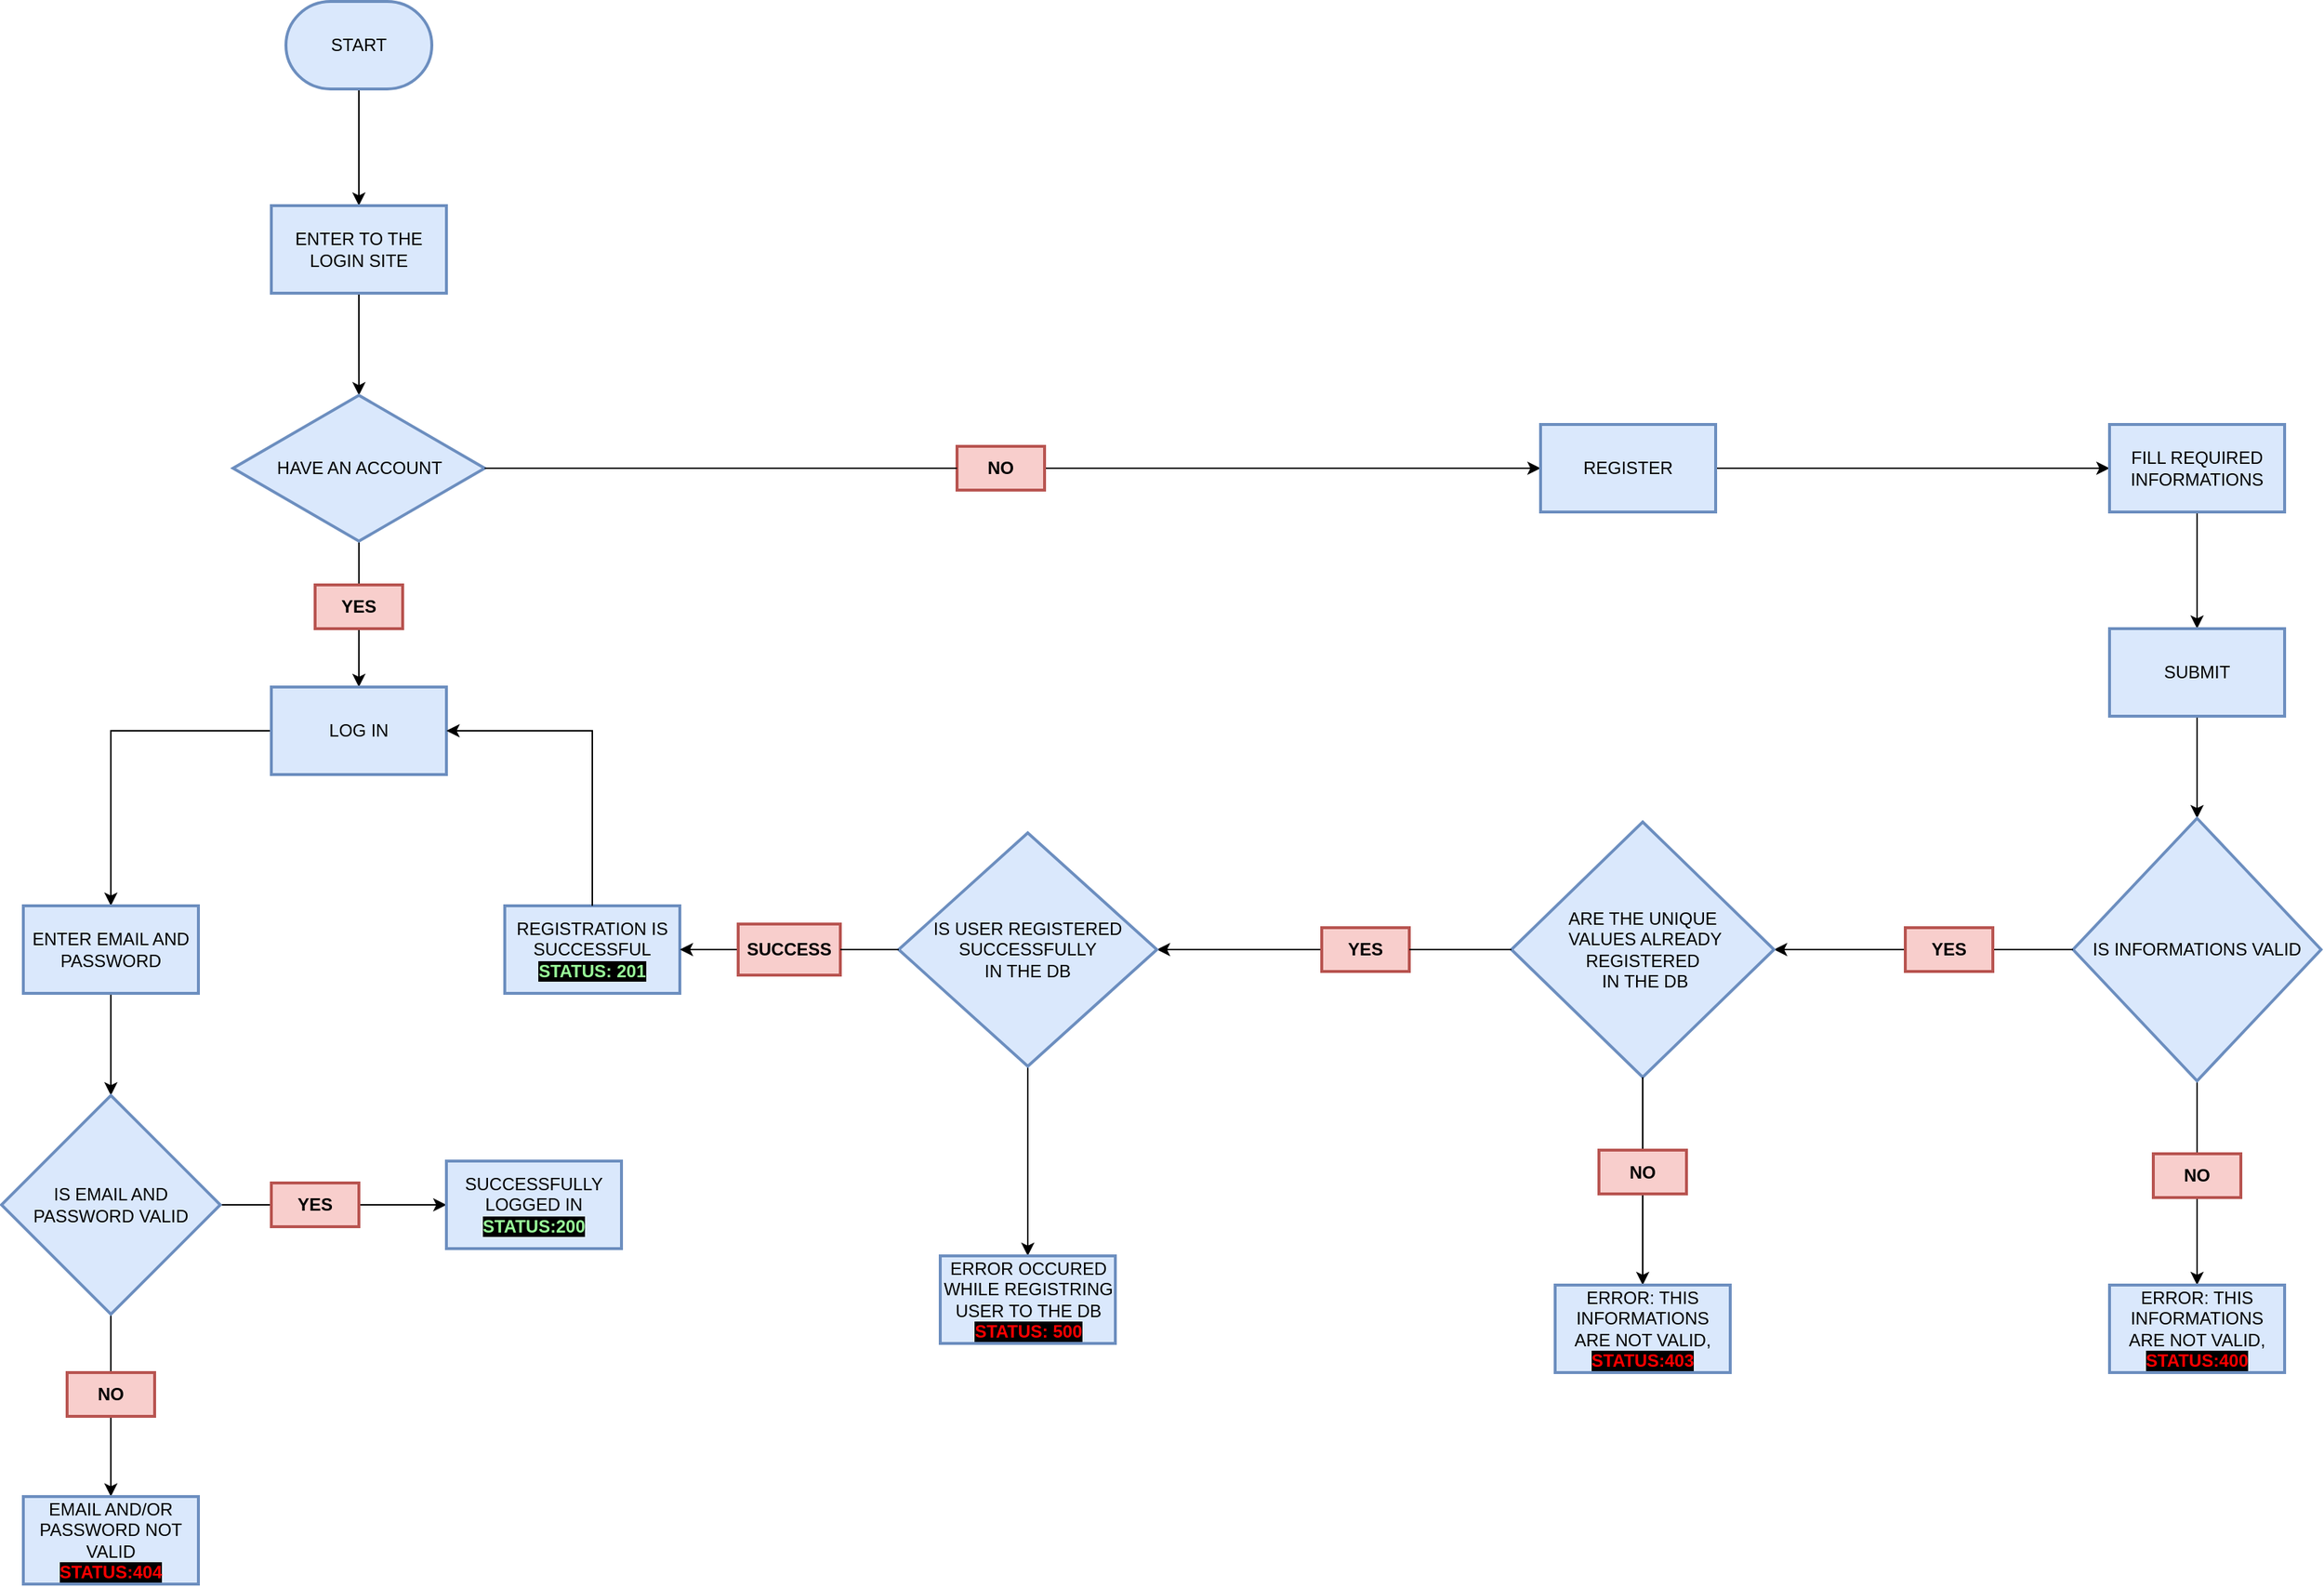 <mxfile version="15.8.7" type="device" pages="2"><diagram id="r6IxpJgSY8X3B8N79BAP" name="Sayfa -1"><mxGraphModel dx="1038" dy="649" grid="1" gridSize="10" guides="1" tooltips="1" connect="1" arrows="1" fold="1" page="1" pageScale="1" pageWidth="827" pageHeight="1169" math="0" shadow="0"><root><mxCell id="0"/><mxCell id="1" parent="0"/><mxCell id="Z4605HmaKDiz_2Y7IoTv-3" value="" style="edgeStyle=orthogonalEdgeStyle;rounded=0;orthogonalLoop=1;jettySize=auto;html=1;" parent="1" source="Z4605HmaKDiz_2Y7IoTv-1" target="Z4605HmaKDiz_2Y7IoTv-2" edge="1"><mxGeometry relative="1" as="geometry"/></mxCell><mxCell id="Z4605HmaKDiz_2Y7IoTv-1" value="START" style="strokeWidth=2;html=1;shape=mxgraph.flowchart.terminator;whiteSpace=wrap;fillColor=#dae8fc;strokeColor=#6c8ebf;" parent="1" vertex="1"><mxGeometry x="250" y="40" width="100" height="60" as="geometry"/></mxCell><mxCell id="Z4605HmaKDiz_2Y7IoTv-5" value="" style="edgeStyle=orthogonalEdgeStyle;rounded=0;orthogonalLoop=1;jettySize=auto;html=1;" parent="1" source="Z4605HmaKDiz_2Y7IoTv-2" target="Z4605HmaKDiz_2Y7IoTv-4" edge="1"><mxGeometry relative="1" as="geometry"/></mxCell><mxCell id="Z4605HmaKDiz_2Y7IoTv-2" value="ENTER TO THE LOGIN SITE" style="whiteSpace=wrap;html=1;strokeColor=#6c8ebf;strokeWidth=2;fillColor=#dae8fc;" parent="1" vertex="1"><mxGeometry x="240" y="180" width="120" height="60" as="geometry"/></mxCell><mxCell id="Z4605HmaKDiz_2Y7IoTv-7" value="" style="edgeStyle=orthogonalEdgeStyle;rounded=0;orthogonalLoop=1;jettySize=auto;html=1;" parent="1" source="Z4605HmaKDiz_2Y7IoTv-4" target="Z4605HmaKDiz_2Y7IoTv-6" edge="1"><mxGeometry relative="1" as="geometry"/></mxCell><mxCell id="Z4605HmaKDiz_2Y7IoTv-13" value="" style="edgeStyle=orthogonalEdgeStyle;rounded=0;orthogonalLoop=1;jettySize=auto;html=1;startArrow=none;" parent="1" source="Z4605HmaKDiz_2Y7IoTv-14" target="Z4605HmaKDiz_2Y7IoTv-12" edge="1"><mxGeometry relative="1" as="geometry"/></mxCell><mxCell id="Z4605HmaKDiz_2Y7IoTv-4" value="HAVE AN ACCOUNT" style="rhombus;whiteSpace=wrap;html=1;strokeColor=#6c8ebf;strokeWidth=2;fillColor=#dae8fc;" parent="1" vertex="1"><mxGeometry x="213.75" y="310" width="172.5" height="100" as="geometry"/></mxCell><mxCell id="Z4605HmaKDiz_2Y7IoTv-36" value="" style="edgeStyle=orthogonalEdgeStyle;rounded=0;orthogonalLoop=1;jettySize=auto;html=1;" parent="1" source="Z4605HmaKDiz_2Y7IoTv-6" target="Z4605HmaKDiz_2Y7IoTv-35" edge="1"><mxGeometry relative="1" as="geometry"/></mxCell><mxCell id="Z4605HmaKDiz_2Y7IoTv-6" value="LOG IN" style="whiteSpace=wrap;html=1;strokeColor=#6c8ebf;strokeWidth=2;fillColor=#dae8fc;" parent="1" vertex="1"><mxGeometry x="240" y="510" width="120" height="60" as="geometry"/></mxCell><mxCell id="Z4605HmaKDiz_2Y7IoTv-11" value="&lt;b&gt;YES&lt;/b&gt;" style="text;html=1;strokeColor=#b85450;fillColor=#f8cecc;align=center;verticalAlign=middle;whiteSpace=wrap;rounded=0;strokeWidth=2;" parent="1" vertex="1"><mxGeometry x="270" y="440" width="60" height="30" as="geometry"/></mxCell><mxCell id="Z4605HmaKDiz_2Y7IoTv-17" value="" style="edgeStyle=orthogonalEdgeStyle;rounded=0;orthogonalLoop=1;jettySize=auto;html=1;exitX=1;exitY=0.5;exitDx=0;exitDy=0;" parent="1" source="Z4605HmaKDiz_2Y7IoTv-12" target="Z4605HmaKDiz_2Y7IoTv-16" edge="1"><mxGeometry relative="1" as="geometry"><mxPoint x="1250" y="360" as="sourcePoint"/></mxGeometry></mxCell><mxCell id="Z4605HmaKDiz_2Y7IoTv-12" value="REGISTER" style="whiteSpace=wrap;html=1;strokeColor=#6c8ebf;strokeWidth=2;fillColor=#dae8fc;" parent="1" vertex="1"><mxGeometry x="1110" y="330" width="120" height="60" as="geometry"/></mxCell><mxCell id="Z4605HmaKDiz_2Y7IoTv-14" value="&lt;b&gt;NO&lt;/b&gt;" style="text;html=1;strokeColor=#b85450;fillColor=#f8cecc;align=center;verticalAlign=middle;whiteSpace=wrap;rounded=0;strokeWidth=2;" parent="1" vertex="1"><mxGeometry x="710" y="345" width="60" height="30" as="geometry"/></mxCell><mxCell id="Z4605HmaKDiz_2Y7IoTv-15" value="" style="edgeStyle=orthogonalEdgeStyle;rounded=0;orthogonalLoop=1;jettySize=auto;html=1;endArrow=none;" parent="1" source="Z4605HmaKDiz_2Y7IoTv-4" target="Z4605HmaKDiz_2Y7IoTv-14" edge="1"><mxGeometry relative="1" as="geometry"><mxPoint x="386.25" y="360" as="sourcePoint"/><mxPoint x="492.5" y="360" as="targetPoint"/></mxGeometry></mxCell><mxCell id="Z4605HmaKDiz_2Y7IoTv-19" value="" style="edgeStyle=orthogonalEdgeStyle;rounded=0;orthogonalLoop=1;jettySize=auto;html=1;" parent="1" source="Z4605HmaKDiz_2Y7IoTv-16" target="Z4605HmaKDiz_2Y7IoTv-18" edge="1"><mxGeometry relative="1" as="geometry"/></mxCell><mxCell id="Z4605HmaKDiz_2Y7IoTv-16" value="FILL REQUIRED INFORMATIONS" style="whiteSpace=wrap;html=1;strokeColor=#6c8ebf;strokeWidth=2;fillColor=#dae8fc;" parent="1" vertex="1"><mxGeometry x="1500" y="330" width="120" height="60" as="geometry"/></mxCell><mxCell id="Z4605HmaKDiz_2Y7IoTv-21" value="" style="edgeStyle=orthogonalEdgeStyle;rounded=0;orthogonalLoop=1;jettySize=auto;html=1;" parent="1" source="Z4605HmaKDiz_2Y7IoTv-18" target="Z4605HmaKDiz_2Y7IoTv-20" edge="1"><mxGeometry relative="1" as="geometry"/></mxCell><mxCell id="Z4605HmaKDiz_2Y7IoTv-18" value="SUBMIT" style="whiteSpace=wrap;html=1;strokeColor=#6c8ebf;strokeWidth=2;fillColor=#dae8fc;" parent="1" vertex="1"><mxGeometry x="1500" y="470" width="120" height="60" as="geometry"/></mxCell><mxCell id="Z4605HmaKDiz_2Y7IoTv-25" value="" style="edgeStyle=orthogonalEdgeStyle;rounded=0;orthogonalLoop=1;jettySize=auto;html=1;" parent="1" source="Z4605HmaKDiz_2Y7IoTv-20" target="Z4605HmaKDiz_2Y7IoTv-24" edge="1"><mxGeometry relative="1" as="geometry"/></mxCell><mxCell id="Z4605HmaKDiz_2Y7IoTv-20" value="IS INFORMATIONS VALID" style="rhombus;whiteSpace=wrap;html=1;strokeColor=#6c8ebf;strokeWidth=2;fillColor=#dae8fc;" parent="1" vertex="1"><mxGeometry x="1475" y="600" width="170" height="180" as="geometry"/></mxCell><mxCell id="Z4605HmaKDiz_2Y7IoTv-22" value="REGISTRATION IS SUCCESSFUL&lt;br&gt;&lt;b style=&quot;background-color: rgb(0 , 0 , 0)&quot;&gt;&lt;font color=&quot;#99ff99&quot;&gt;STATUS: 201&lt;/font&gt;&lt;/b&gt;" style="whiteSpace=wrap;html=1;strokeColor=#6c8ebf;strokeWidth=2;fillColor=#dae8fc;" parent="1" vertex="1"><mxGeometry x="400" y="660" width="120" height="60" as="geometry"/></mxCell><mxCell id="Z4605HmaKDiz_2Y7IoTv-24" value="ERROR: THIS INFORMATIONS ARE NOT VALID, &lt;span style=&quot;background-color: rgb(0 , 0 , 0)&quot;&gt;&lt;font color=&quot;#ff0000&quot;&gt;&lt;b&gt;STATUS:400&lt;/b&gt;&lt;/font&gt;&lt;/span&gt;" style="whiteSpace=wrap;html=1;strokeColor=#6c8ebf;strokeWidth=2;fillColor=#dae8fc;" parent="1" vertex="1"><mxGeometry x="1500" y="920" width="120" height="60" as="geometry"/></mxCell><mxCell id="Z4605HmaKDiz_2Y7IoTv-26" value="&lt;b&gt;NO&lt;/b&gt;" style="text;html=1;strokeColor=#b85450;fillColor=#f8cecc;align=center;verticalAlign=middle;whiteSpace=wrap;rounded=0;strokeWidth=2;" parent="1" vertex="1"><mxGeometry x="1530" y="830" width="60" height="30" as="geometry"/></mxCell><mxCell id="uE6KuYB9tr1lVadoWnvv-2" value="" style="edgeStyle=orthogonalEdgeStyle;rounded=0;orthogonalLoop=1;jettySize=auto;html=1;fontColor=#99FF99;entryX=1;entryY=0.5;entryDx=0;entryDy=0;" edge="1" parent="1" source="Z4605HmaKDiz_2Y7IoTv-28" target="uE6KuYB9tr1lVadoWnvv-1"><mxGeometry relative="1" as="geometry"><mxPoint x="1280.0" y="690.0" as="targetPoint"/><Array as="points"><mxPoint x="1280" y="690"/></Array></mxGeometry></mxCell><mxCell id="Z4605HmaKDiz_2Y7IoTv-28" value="&lt;b&gt;YES&lt;/b&gt;" style="text;html=1;strokeColor=#b85450;fillColor=#f8cecc;align=center;verticalAlign=middle;whiteSpace=wrap;rounded=0;strokeWidth=2;" parent="1" vertex="1"><mxGeometry x="1360" y="675" width="60" height="30" as="geometry"/></mxCell><mxCell id="Z4605HmaKDiz_2Y7IoTv-29" value="" style="edgeStyle=orthogonalEdgeStyle;rounded=0;orthogonalLoop=1;jettySize=auto;html=1;endArrow=none;" parent="1" source="Z4605HmaKDiz_2Y7IoTv-20" target="Z4605HmaKDiz_2Y7IoTv-28" edge="1"><mxGeometry relative="1" as="geometry"><mxPoint x="1475" y="690" as="sourcePoint"/><mxPoint x="1370" y="690" as="targetPoint"/></mxGeometry></mxCell><mxCell id="Z4605HmaKDiz_2Y7IoTv-30" value="" style="endArrow=classic;html=1;rounded=0;exitX=0.5;exitY=0;exitDx=0;exitDy=0;entryX=1;entryY=0.5;entryDx=0;entryDy=0;edgeStyle=orthogonalEdgeStyle;" parent="1" source="Z4605HmaKDiz_2Y7IoTv-22" target="Z4605HmaKDiz_2Y7IoTv-6" edge="1"><mxGeometry width="50" height="50" relative="1" as="geometry"><mxPoint x="290" y="590" as="sourcePoint"/><mxPoint x="340" y="540" as="targetPoint"/></mxGeometry></mxCell><mxCell id="Z4605HmaKDiz_2Y7IoTv-38" value="" style="edgeStyle=orthogonalEdgeStyle;rounded=0;orthogonalLoop=1;jettySize=auto;html=1;" parent="1" source="Z4605HmaKDiz_2Y7IoTv-35" target="Z4605HmaKDiz_2Y7IoTv-37" edge="1"><mxGeometry relative="1" as="geometry"/></mxCell><mxCell id="Z4605HmaKDiz_2Y7IoTv-35" value="ENTER EMAIL AND PASSWORD" style="whiteSpace=wrap;html=1;strokeColor=#6c8ebf;strokeWidth=2;fillColor=#dae8fc;" parent="1" vertex="1"><mxGeometry x="70" y="660" width="120" height="60" as="geometry"/></mxCell><mxCell id="Z4605HmaKDiz_2Y7IoTv-40" value="" style="edgeStyle=orthogonalEdgeStyle;rounded=0;orthogonalLoop=1;jettySize=auto;html=1;" parent="1" source="Z4605HmaKDiz_2Y7IoTv-37" target="Z4605HmaKDiz_2Y7IoTv-39" edge="1"><mxGeometry relative="1" as="geometry"/></mxCell><mxCell id="Z4605HmaKDiz_2Y7IoTv-44" value="" style="edgeStyle=orthogonalEdgeStyle;rounded=0;orthogonalLoop=1;jettySize=auto;html=1;" parent="1" source="Z4605HmaKDiz_2Y7IoTv-37" target="Z4605HmaKDiz_2Y7IoTv-43" edge="1"><mxGeometry relative="1" as="geometry"/></mxCell><mxCell id="Z4605HmaKDiz_2Y7IoTv-37" value="IS EMAIL AND PASSWORD VALID" style="rhombus;whiteSpace=wrap;html=1;strokeColor=#6c8ebf;strokeWidth=2;fillColor=#dae8fc;" parent="1" vertex="1"><mxGeometry x="55" y="790" width="150" height="150" as="geometry"/></mxCell><mxCell id="Z4605HmaKDiz_2Y7IoTv-39" value="SUCCESSFULLY LOGGED IN&lt;br&gt;&lt;span style=&quot;background-color: rgb(0 , 0 , 0)&quot;&gt;&lt;font color=&quot;#99ff99&quot;&gt;&lt;b&gt;STATUS:200&lt;/b&gt;&lt;/font&gt;&lt;/span&gt;" style="whiteSpace=wrap;html=1;strokeColor=#6c8ebf;strokeWidth=2;fillColor=#dae8fc;" parent="1" vertex="1"><mxGeometry x="360" y="835" width="120" height="60" as="geometry"/></mxCell><mxCell id="Z4605HmaKDiz_2Y7IoTv-41" value="&lt;b&gt;NO&lt;/b&gt;" style="text;html=1;strokeColor=#b85450;fillColor=#f8cecc;align=center;verticalAlign=middle;whiteSpace=wrap;rounded=0;strokeWidth=2;" parent="1" vertex="1"><mxGeometry x="100" y="980" width="60" height="30" as="geometry"/></mxCell><mxCell id="Z4605HmaKDiz_2Y7IoTv-42" value="&lt;b&gt;YES&lt;/b&gt;" style="text;html=1;strokeColor=#b85450;fillColor=#f8cecc;align=center;verticalAlign=middle;whiteSpace=wrap;rounded=0;strokeWidth=2;" parent="1" vertex="1"><mxGeometry x="240" y="850" width="60" height="30" as="geometry"/></mxCell><mxCell id="Z4605HmaKDiz_2Y7IoTv-43" value="EMAIL AND/OR PASSWORD NOT VALID&lt;br&gt;&lt;font color=&quot;#ff0000&quot; style=&quot;background-color: rgb(0 , 0 , 0)&quot;&gt;&lt;b&gt;STATUS:404&lt;/b&gt;&lt;/font&gt;" style="whiteSpace=wrap;html=1;strokeColor=#6c8ebf;strokeWidth=2;fillColor=#dae8fc;" parent="1" vertex="1"><mxGeometry x="70" y="1065" width="120" height="60" as="geometry"/></mxCell><mxCell id="uE6KuYB9tr1lVadoWnvv-1" value="ARE THE UNIQUE&lt;br&gt;&amp;nbsp;VALUES ALREADY REGISTERED&lt;br&gt;&amp;nbsp;IN THE DB" style="rhombus;whiteSpace=wrap;html=1;rounded=0;strokeColor=#6c8ebf;strokeWidth=2;fillColor=#dae8fc;" vertex="1" parent="1"><mxGeometry x="1090" y="602.5" width="180" height="175" as="geometry"/></mxCell><mxCell id="uE6KuYB9tr1lVadoWnvv-4" value="&lt;b&gt;YES&lt;/b&gt;" style="text;html=1;strokeColor=#b85450;fillColor=#f8cecc;align=center;verticalAlign=middle;whiteSpace=wrap;rounded=0;strokeWidth=2;" vertex="1" parent="1"><mxGeometry x="1360" y="675" width="60" height="30" as="geometry"/></mxCell><mxCell id="uE6KuYB9tr1lVadoWnvv-11" value="" style="edgeStyle=orthogonalEdgeStyle;rounded=0;orthogonalLoop=1;jettySize=auto;html=1;fontColor=#FF0000;" edge="1" parent="1" source="uE6KuYB9tr1lVadoWnvv-5" target="uE6KuYB9tr1lVadoWnvv-10"><mxGeometry relative="1" as="geometry"/></mxCell><mxCell id="uE6KuYB9tr1lVadoWnvv-5" value="&lt;b&gt;YES&lt;/b&gt;" style="text;html=1;strokeColor=#b85450;fillColor=#f8cecc;align=center;verticalAlign=middle;whiteSpace=wrap;rounded=0;strokeWidth=2;" vertex="1" parent="1"><mxGeometry x="960" y="675" width="60" height="30" as="geometry"/></mxCell><mxCell id="uE6KuYB9tr1lVadoWnvv-6" value="" style="edgeStyle=orthogonalEdgeStyle;rounded=0;orthogonalLoop=1;jettySize=auto;html=1;entryX=1;entryY=0.5;entryDx=0;entryDy=0;fontColor=#99FF99;endArrow=none;" edge="1" parent="1" source="uE6KuYB9tr1lVadoWnvv-1" target="uE6KuYB9tr1lVadoWnvv-5"><mxGeometry relative="1" as="geometry"><mxPoint x="1090" y="690.0" as="sourcePoint"/><mxPoint x="870" y="690.0" as="targetPoint"/></mxGeometry></mxCell><mxCell id="uE6KuYB9tr1lVadoWnvv-7" value="" style="edgeStyle=orthogonalEdgeStyle;rounded=0;orthogonalLoop=1;jettySize=auto;html=1;" edge="1" parent="1" target="uE6KuYB9tr1lVadoWnvv-8"><mxGeometry relative="1" as="geometry"><mxPoint x="1180" y="777.5" as="sourcePoint"/><Array as="points"><mxPoint x="1180" y="847.5"/><mxPoint x="1180" y="847.5"/></Array></mxGeometry></mxCell><mxCell id="uE6KuYB9tr1lVadoWnvv-8" value="ERROR: THIS INFORMATIONS ARE NOT VALID,&lt;br&gt;&lt;font color=&quot;#ff0000&quot; style=&quot;background-color: rgb(0 , 0 , 0)&quot;&gt;&lt;b&gt;STATUS:403&lt;/b&gt;&lt;/font&gt;" style="whiteSpace=wrap;html=1;strokeColor=#6c8ebf;strokeWidth=2;fillColor=#dae8fc;" vertex="1" parent="1"><mxGeometry x="1120" y="920" width="120" height="60" as="geometry"/></mxCell><mxCell id="uE6KuYB9tr1lVadoWnvv-9" value="&lt;b&gt;NO&lt;/b&gt;" style="text;html=1;strokeColor=#b85450;fillColor=#f8cecc;align=center;verticalAlign=middle;whiteSpace=wrap;rounded=0;strokeWidth=2;" vertex="1" parent="1"><mxGeometry x="1150" y="827.5" width="60" height="30" as="geometry"/></mxCell><mxCell id="uE6KuYB9tr1lVadoWnvv-12" style="edgeStyle=orthogonalEdgeStyle;rounded=0;orthogonalLoop=1;jettySize=auto;html=1;entryX=1;entryY=0.5;entryDx=0;entryDy=0;fontColor=#FF0000;startArrow=none;" edge="1" parent="1" source="uE6KuYB9tr1lVadoWnvv-13" target="Z4605HmaKDiz_2Y7IoTv-22"><mxGeometry relative="1" as="geometry"/></mxCell><mxCell id="uE6KuYB9tr1lVadoWnvv-16" value="" style="edgeStyle=orthogonalEdgeStyle;rounded=0;orthogonalLoop=1;jettySize=auto;html=1;fontColor=#FF0000;" edge="1" parent="1" source="uE6KuYB9tr1lVadoWnvv-10" target="uE6KuYB9tr1lVadoWnvv-15"><mxGeometry relative="1" as="geometry"/></mxCell><mxCell id="uE6KuYB9tr1lVadoWnvv-10" value="IS USER REGISTERED&lt;br&gt;SUCCESSFULLY &lt;br&gt;IN THE DB" style="rhombus;whiteSpace=wrap;html=1;rounded=0;strokeColor=#6c8ebf;strokeWidth=2;fillColor=#dae8fc;" vertex="1" parent="1"><mxGeometry x="670" y="610" width="177" height="160" as="geometry"/></mxCell><mxCell id="uE6KuYB9tr1lVadoWnvv-13" value="&lt;b&gt;SUCCESS&lt;/b&gt;" style="text;html=1;strokeColor=#b85450;fillColor=#f8cecc;align=center;verticalAlign=middle;whiteSpace=wrap;rounded=0;strokeWidth=2;" vertex="1" parent="1"><mxGeometry x="560" y="672.5" width="70" height="35" as="geometry"/></mxCell><mxCell id="uE6KuYB9tr1lVadoWnvv-14" value="" style="edgeStyle=orthogonalEdgeStyle;rounded=0;orthogonalLoop=1;jettySize=auto;html=1;entryX=1;entryY=0.5;entryDx=0;entryDy=0;fontColor=#FF0000;endArrow=none;" edge="1" parent="1" source="uE6KuYB9tr1lVadoWnvv-10" target="uE6KuYB9tr1lVadoWnvv-13"><mxGeometry relative="1" as="geometry"><mxPoint x="670" y="690" as="sourcePoint"/><mxPoint x="520" y="690" as="targetPoint"/></mxGeometry></mxCell><mxCell id="uE6KuYB9tr1lVadoWnvv-15" value="ERROR OCCURED WHILE REGISTRING USER TO THE DB&lt;br&gt;&lt;span style=&quot;background-color: rgb(0 , 0 , 0)&quot;&gt;&lt;font color=&quot;#ff0000&quot;&gt;&lt;b&gt;STATUS: 500&lt;/b&gt;&lt;/font&gt;&lt;/span&gt;" style="whiteSpace=wrap;html=1;rounded=0;strokeColor=#6c8ebf;strokeWidth=2;fillColor=#dae8fc;" vertex="1" parent="1"><mxGeometry x="698.5" y="900" width="120" height="60" as="geometry"/></mxCell></root></mxGraphModel></diagram><diagram id="5KZ9TsOPTUrnAPNu1Vu7" name="Sayfa -2"><mxGraphModel dx="1865" dy="649" grid="1" gridSize="10" guides="1" tooltips="1" connect="1" arrows="1" fold="1" page="1" pageScale="1" pageWidth="827" pageHeight="1169" math="0" shadow="0"><root><mxCell id="dZyxLEY_WujZG3uylocn-0"/><mxCell id="dZyxLEY_WujZG3uylocn-1" parent="dZyxLEY_WujZG3uylocn-0"/><mxCell id="6PTRr7A_rjENvcmDtK3l-8" value="" style="edgeStyle=orthogonalEdgeStyle;rounded=0;orthogonalLoop=1;jettySize=auto;html=1;fontColor=#FF0000;" edge="1" parent="dZyxLEY_WujZG3uylocn-1" source="6PTRr7A_rjENvcmDtK3l-0" target="6PTRr7A_rjENvcmDtK3l-7"><mxGeometry relative="1" as="geometry"/></mxCell><mxCell id="6PTRr7A_rjENvcmDtK3l-0" value="START" style="strokeWidth=2;html=1;shape=mxgraph.flowchart.terminator;whiteSpace=wrap;fillColor=#dae8fc;strokeColor=#6c8ebf;" vertex="1" parent="dZyxLEY_WujZG3uylocn-1"><mxGeometry x="330" y="50" width="100" height="60" as="geometry"/></mxCell><mxCell id="6PTRr7A_rjENvcmDtK3l-12" value="" style="edgeStyle=orthogonalEdgeStyle;rounded=0;orthogonalLoop=1;jettySize=auto;html=1;fontColor=#FF0000;" edge="1" parent="dZyxLEY_WujZG3uylocn-1" source="6PTRr7A_rjENvcmDtK3l-7" target="6PTRr7A_rjENvcmDtK3l-11"><mxGeometry relative="1" as="geometry"/></mxCell><mxCell id="6PTRr7A_rjENvcmDtK3l-7" value="ENTER THE NEWS WEBSITE&lt;br&gt;(GET REQUEST)" style="whiteSpace=wrap;html=1;strokeColor=#6c8ebf;strokeWidth=2;fillColor=#dae8fc;" vertex="1" parent="dZyxLEY_WujZG3uylocn-1"><mxGeometry x="320" y="190" width="120" height="60" as="geometry"/></mxCell><mxCell id="6PTRr7A_rjENvcmDtK3l-14" value="" style="edgeStyle=orthogonalEdgeStyle;rounded=0;orthogonalLoop=1;jettySize=auto;html=1;fontColor=#FF0000;startArrow=none;" edge="1" parent="dZyxLEY_WujZG3uylocn-1" source="iFLc9f8nsUnOQUEQcg6e-0" target="6PTRr7A_rjENvcmDtK3l-13"><mxGeometry relative="1" as="geometry"/></mxCell><mxCell id="6PTRr7A_rjENvcmDtK3l-16" value="" style="edgeStyle=orthogonalEdgeStyle;rounded=0;orthogonalLoop=1;jettySize=auto;html=1;fontColor=#FF0000;" edge="1" parent="dZyxLEY_WujZG3uylocn-1" source="6PTRr7A_rjENvcmDtK3l-11" target="6PTRr7A_rjENvcmDtK3l-15"><mxGeometry relative="1" as="geometry"/></mxCell><mxCell id="6PTRr7A_rjENvcmDtK3l-11" value="CONNECT TO DATABASE FOR DB" style="rhombus;whiteSpace=wrap;html=1;strokeColor=#6c8ebf;strokeWidth=2;fillColor=#dae8fc;" vertex="1" parent="dZyxLEY_WujZG3uylocn-1"><mxGeometry x="295" y="320" width="170" height="180" as="geometry"/></mxCell><mxCell id="6PTRr7A_rjENvcmDtK3l-13" value="WEBSITE IS LOADED" style="whiteSpace=wrap;html=1;strokeColor=#6c8ebf;strokeWidth=2;fillColor=#dae8fc;" vertex="1" parent="dZyxLEY_WujZG3uylocn-1"><mxGeometry x="70" y="380" width="120" height="60" as="geometry"/></mxCell><mxCell id="6PTRr7A_rjENvcmDtK3l-15" value="CONNECTION ERROR OCCURED&lt;br&gt;&lt;b style=&quot;color: rgb(255 , 0 , 0) ; background-color: rgb(0 , 0 , 0)&quot;&gt;STATUS: 500&lt;/b&gt;" style="whiteSpace=wrap;html=1;strokeColor=#6c8ebf;strokeWidth=2;fillColor=#dae8fc;" vertex="1" parent="dZyxLEY_WujZG3uylocn-1"><mxGeometry x="570" y="380" width="120" height="60" as="geometry"/></mxCell><mxCell id="iFLc9f8nsUnOQUEQcg6e-0" value="&lt;b&gt;YES&lt;/b&gt;" style="text;html=1;strokeColor=#b85450;fillColor=#f8cecc;align=center;verticalAlign=middle;whiteSpace=wrap;rounded=0;strokeWidth=2;" vertex="1" parent="dZyxLEY_WujZG3uylocn-1"><mxGeometry x="220" y="395" width="60" height="30" as="geometry"/></mxCell><mxCell id="iFLc9f8nsUnOQUEQcg6e-1" value="" style="edgeStyle=orthogonalEdgeStyle;rounded=0;orthogonalLoop=1;jettySize=auto;html=1;fontColor=#FF0000;endArrow=none;" edge="1" parent="dZyxLEY_WujZG3uylocn-1" source="6PTRr7A_rjENvcmDtK3l-11" target="iFLc9f8nsUnOQUEQcg6e-0"><mxGeometry relative="1" as="geometry"><mxPoint x="295" y="410" as="sourcePoint"/><mxPoint x="190" y="410" as="targetPoint"/></mxGeometry></mxCell><mxCell id="iFLc9f8nsUnOQUEQcg6e-2" value="&lt;b&gt;NO&lt;/b&gt;" style="text;html=1;strokeColor=#b85450;fillColor=#f8cecc;align=center;verticalAlign=middle;whiteSpace=wrap;rounded=0;strokeWidth=2;" vertex="1" parent="dZyxLEY_WujZG3uylocn-1"><mxGeometry x="480" y="395" width="60" height="30" as="geometry"/></mxCell><mxCell id="Vnc9k8HWQ_dBMdMD-e2k-14" value="" style="edgeStyle=orthogonalEdgeStyle;rounded=0;orthogonalLoop=1;jettySize=auto;html=1;fontColor=#FF0000;" edge="1" parent="dZyxLEY_WujZG3uylocn-1" source="Vnc9k8HWQ_dBMdMD-e2k-0" target="Vnc9k8HWQ_dBMdMD-e2k-13"><mxGeometry relative="1" as="geometry"/></mxCell><mxCell id="Vnc9k8HWQ_dBMdMD-e2k-0" value="&lt;span class=&quot;VIiyi&quot; lang=&quot;en&quot;&gt;ANY NEWS CLICKED&lt;/span&gt;" style="rhombus;whiteSpace=wrap;html=1;strokeColor=#6c8ebf;strokeWidth=2;fillColor=#dae8fc;" vertex="1" parent="dZyxLEY_WujZG3uylocn-1"><mxGeometry x="70" y="520" width="115" height="115" as="geometry"/></mxCell><mxCell id="Vnc9k8HWQ_dBMdMD-e2k-5" value="" style="endArrow=classic;html=1;rounded=0;fontColor=#FF0000;exitX=0;exitY=0.5;exitDx=0;exitDy=0;entryX=0;entryY=0.5;entryDx=0;entryDy=0;edgeStyle=orthogonalEdgeStyle;" edge="1" parent="dZyxLEY_WujZG3uylocn-1" source="6PTRr7A_rjENvcmDtK3l-13" target="Vnc9k8HWQ_dBMdMD-e2k-0"><mxGeometry width="50" height="50" relative="1" as="geometry"><mxPoint x="340" y="580" as="sourcePoint"/><mxPoint x="390" y="530" as="targetPoint"/><Array as="points"><mxPoint x="40" y="410"/><mxPoint x="40" y="578"/></Array></mxGeometry></mxCell><mxCell id="Vnc9k8HWQ_dBMdMD-e2k-6" value="" style="endArrow=classic;html=1;rounded=0;fontColor=#FF0000;entryX=0;entryY=0.5;entryDx=0;entryDy=0;edgeStyle=orthogonalEdgeStyle;" edge="1" parent="dZyxLEY_WujZG3uylocn-1" target="Vnc9k8HWQ_dBMdMD-e2k-7"><mxGeometry width="50" height="50" relative="1" as="geometry"><mxPoint x="70" y="410" as="sourcePoint"/><mxPoint x="90" y="725" as="targetPoint"/><Array as="points"><mxPoint x="20" y="410"/><mxPoint x="20" y="927"/></Array></mxGeometry></mxCell><mxCell id="MdPzZEZwwCZ60su8xjXY-3" value="" style="edgeStyle=orthogonalEdgeStyle;rounded=0;orthogonalLoop=1;jettySize=auto;html=1;fontColor=#99FFCC;" edge="1" parent="dZyxLEY_WujZG3uylocn-1" source="Vnc9k8HWQ_dBMdMD-e2k-7" target="MdPzZEZwwCZ60su8xjXY-2"><mxGeometry relative="1" as="geometry"/></mxCell><mxCell id="Vnc9k8HWQ_dBMdMD-e2k-7" value="SEARCH OPERATION" style="rhombus;whiteSpace=wrap;html=1;strokeColor=#6c8ebf;strokeWidth=2;fillColor=#dae8fc;" vertex="1" parent="dZyxLEY_WujZG3uylocn-1"><mxGeometry x="70" y="870" width="115" height="115" as="geometry"/></mxCell><mxCell id="Vnc9k8HWQ_dBMdMD-e2k-16" value="" style="edgeStyle=orthogonalEdgeStyle;rounded=0;orthogonalLoop=1;jettySize=auto;html=1;fontColor=#FF0000;" edge="1" parent="dZyxLEY_WujZG3uylocn-1" source="Vnc9k8HWQ_dBMdMD-e2k-13" target="Vnc9k8HWQ_dBMdMD-e2k-15"><mxGeometry relative="1" as="geometry"/></mxCell><mxCell id="Vnc9k8HWQ_dBMdMD-e2k-13" value="&lt;span&gt;QUERY WITH NEWS ID&lt;/span&gt;" style="whiteSpace=wrap;html=1;strokeColor=#6c8ebf;strokeWidth=2;fillColor=#dae8fc;" vertex="1" parent="dZyxLEY_WujZG3uylocn-1"><mxGeometry x="262.5" y="547.5" width="120" height="60" as="geometry"/></mxCell><mxCell id="Vnc9k8HWQ_dBMdMD-e2k-18" value="" style="edgeStyle=orthogonalEdgeStyle;rounded=0;orthogonalLoop=1;jettySize=auto;html=1;fontColor=#FF0000;startArrow=none;" edge="1" parent="dZyxLEY_WujZG3uylocn-1" source="Vnc9k8HWQ_dBMdMD-e2k-21" target="Vnc9k8HWQ_dBMdMD-e2k-17"><mxGeometry relative="1" as="geometry"/></mxCell><mxCell id="Vnc9k8HWQ_dBMdMD-e2k-20" value="" style="edgeStyle=orthogonalEdgeStyle;rounded=0;orthogonalLoop=1;jettySize=auto;html=1;fontColor=#FF0000;startArrow=none;" edge="1" parent="dZyxLEY_WujZG3uylocn-1" source="Vnc9k8HWQ_dBMdMD-e2k-23" target="Vnc9k8HWQ_dBMdMD-e2k-19"><mxGeometry relative="1" as="geometry"/></mxCell><mxCell id="Vnc9k8HWQ_dBMdMD-e2k-15" value="IS RESPONSE&lt;br&gt;&amp;nbsp;VALID" style="rhombus;whiteSpace=wrap;html=1;strokeColor=#6c8ebf;strokeWidth=2;fillColor=#dae8fc;" vertex="1" parent="dZyxLEY_WujZG3uylocn-1"><mxGeometry x="480" y="521.25" width="127.5" height="112.5" as="geometry"/></mxCell><mxCell id="Vnc9k8HWQ_dBMdMD-e2k-17" value="OPEN NEWS PAGE&lt;br&gt;&lt;span style=&quot;background-color: rgb(0 , 0 , 0)&quot;&gt;&lt;font color=&quot;#99ffcc&quot;&gt;&lt;b&gt;STATUS:200&lt;/b&gt;&lt;/font&gt;&lt;/span&gt;" style="whiteSpace=wrap;html=1;strokeColor=#6c8ebf;strokeWidth=2;fillColor=#dae8fc;" vertex="1" parent="dZyxLEY_WujZG3uylocn-1"><mxGeometry x="483.75" y="740" width="120" height="60" as="geometry"/></mxCell><mxCell id="Vnc9k8HWQ_dBMdMD-e2k-19" value="ERROR ACCURED&lt;br&gt;RESPONSE&lt;br&gt;&lt;b style=&quot;color: rgb(255 , 0 , 0) ; background-color: rgb(0 , 0 , 0)&quot;&gt;STATUS: 500&lt;/b&gt;" style="whiteSpace=wrap;html=1;strokeColor=#6c8ebf;strokeWidth=2;fillColor=#dae8fc;" vertex="1" parent="dZyxLEY_WujZG3uylocn-1"><mxGeometry x="780" y="547.5" width="120" height="60" as="geometry"/></mxCell><mxCell id="Vnc9k8HWQ_dBMdMD-e2k-21" value="&lt;b&gt;YES&lt;/b&gt;" style="text;html=1;strokeColor=#b85450;fillColor=#f8cecc;align=center;verticalAlign=middle;whiteSpace=wrap;rounded=0;strokeWidth=2;" vertex="1" parent="dZyxLEY_WujZG3uylocn-1"><mxGeometry x="513.75" y="660" width="60" height="30" as="geometry"/></mxCell><mxCell id="Vnc9k8HWQ_dBMdMD-e2k-22" value="" style="edgeStyle=orthogonalEdgeStyle;rounded=0;orthogonalLoop=1;jettySize=auto;html=1;fontColor=#FF0000;endArrow=none;" edge="1" parent="dZyxLEY_WujZG3uylocn-1" source="Vnc9k8HWQ_dBMdMD-e2k-15" target="Vnc9k8HWQ_dBMdMD-e2k-21"><mxGeometry relative="1" as="geometry"><mxPoint x="543.75" y="633.75" as="sourcePoint"/><mxPoint x="543.833" y="740" as="targetPoint"/></mxGeometry></mxCell><mxCell id="Vnc9k8HWQ_dBMdMD-e2k-23" value="&lt;b&gt;NO&lt;/b&gt;" style="text;html=1;strokeColor=#b85450;fillColor=#f8cecc;align=center;verticalAlign=middle;whiteSpace=wrap;rounded=0;strokeWidth=2;" vertex="1" parent="dZyxLEY_WujZG3uylocn-1"><mxGeometry x="650" y="562.5" width="60" height="30" as="geometry"/></mxCell><mxCell id="Vnc9k8HWQ_dBMdMD-e2k-24" value="" style="edgeStyle=orthogonalEdgeStyle;rounded=0;orthogonalLoop=1;jettySize=auto;html=1;fontColor=#FF0000;endArrow=none;" edge="1" parent="dZyxLEY_WujZG3uylocn-1" source="Vnc9k8HWQ_dBMdMD-e2k-15" target="Vnc9k8HWQ_dBMdMD-e2k-23"><mxGeometry relative="1" as="geometry"><mxPoint x="607.406" y="577.583" as="sourcePoint"/><mxPoint x="691.25" y="577.5" as="targetPoint"/></mxGeometry></mxCell><mxCell id="MdPzZEZwwCZ60su8xjXY-5" value="" style="edgeStyle=orthogonalEdgeStyle;rounded=0;orthogonalLoop=1;jettySize=auto;html=1;fontColor=#99FFCC;" edge="1" parent="dZyxLEY_WujZG3uylocn-1" source="MdPzZEZwwCZ60su8xjXY-2" target="MdPzZEZwwCZ60su8xjXY-4"><mxGeometry relative="1" as="geometry"/></mxCell><mxCell id="MdPzZEZwwCZ60su8xjXY-2" value="SEARCH INPUT" style="shape=parallelogram;perimeter=parallelogramPerimeter;whiteSpace=wrap;html=1;fixedSize=1;strokeColor=#6c8ebf;strokeWidth=2;fillColor=#dae8fc;" vertex="1" parent="dZyxLEY_WujZG3uylocn-1"><mxGeometry x="262.5" y="897.5" width="120" height="60" as="geometry"/></mxCell><mxCell id="MdPzZEZwwCZ60su8xjXY-9" value="" style="edgeStyle=orthogonalEdgeStyle;rounded=0;orthogonalLoop=1;jettySize=auto;html=1;fontColor=#FF0000;" edge="1" parent="dZyxLEY_WujZG3uylocn-1" source="MdPzZEZwwCZ60su8xjXY-4" target="MdPzZEZwwCZ60su8xjXY-8"><mxGeometry relative="1" as="geometry"/></mxCell><mxCell id="MdPzZEZwwCZ60su8xjXY-4" value="QUERY THE SEARCH INPUT" style="whiteSpace=wrap;html=1;strokeColor=#6c8ebf;strokeWidth=2;fillColor=#dae8fc;" vertex="1" parent="dZyxLEY_WujZG3uylocn-1"><mxGeometry x="462.5" y="897.5" width="120" height="60" as="geometry"/></mxCell><mxCell id="MdPzZEZwwCZ60su8xjXY-12" value="" style="edgeStyle=orthogonalEdgeStyle;rounded=0;orthogonalLoop=1;jettySize=auto;html=1;fontColor=#FF0000;" edge="1" parent="dZyxLEY_WujZG3uylocn-1" source="MdPzZEZwwCZ60su8xjXY-8" target="MdPzZEZwwCZ60su8xjXY-11"><mxGeometry relative="1" as="geometry"/></mxCell><mxCell id="MdPzZEZwwCZ60su8xjXY-14" value="" style="edgeStyle=orthogonalEdgeStyle;rounded=0;orthogonalLoop=1;jettySize=auto;html=1;fontColor=#FF0000;" edge="1" parent="dZyxLEY_WujZG3uylocn-1" source="MdPzZEZwwCZ60su8xjXY-8" target="MdPzZEZwwCZ60su8xjXY-13"><mxGeometry relative="1" as="geometry"/></mxCell><mxCell id="MdPzZEZwwCZ60su8xjXY-8" value="OPEN SEARCH PAGE" style="whiteSpace=wrap;html=1;strokeColor=#6c8ebf;strokeWidth=2;fillColor=#dae8fc;" vertex="1" parent="dZyxLEY_WujZG3uylocn-1"><mxGeometry x="662.5" y="897.5" width="120" height="60" as="geometry"/></mxCell><mxCell id="MdPzZEZwwCZ60su8xjXY-11" value="NO RESULT FOUND&lt;br&gt;&lt;span style=&quot;background-color: rgb(0 , 0 , 51)&quot;&gt;&lt;b&gt;&lt;font color=&quot;#ff0000&quot;&gt;STATUS: 404&lt;/font&gt;&lt;/b&gt;&lt;/span&gt;" style="whiteSpace=wrap;html=1;strokeColor=#6c8ebf;strokeWidth=2;fillColor=#dae8fc;" vertex="1" parent="dZyxLEY_WujZG3uylocn-1"><mxGeometry x="662.5" y="1040" width="120" height="60" as="geometry"/></mxCell><mxCell id="MdPzZEZwwCZ60su8xjXY-13" value="SHOW RESULTS&lt;br&gt;&lt;b style=&quot;color: rgb(153 , 255 , 204) ; background-color: rgb(0 , 0 , 0)&quot;&gt;STATUS:200&lt;/b&gt;" style="whiteSpace=wrap;html=1;strokeColor=#6c8ebf;strokeWidth=2;fillColor=#dae8fc;" vertex="1" parent="dZyxLEY_WujZG3uylocn-1"><mxGeometry x="862.5" y="897.5" width="120" height="60" as="geometry"/></mxCell><mxCell id="MdPzZEZwwCZ60su8xjXY-20" value="" style="edgeStyle=orthogonalEdgeStyle;rounded=0;orthogonalLoop=1;jettySize=auto;html=1;fontColor=#FF0000;" edge="1" parent="dZyxLEY_WujZG3uylocn-1" source="MdPzZEZwwCZ60su8xjXY-17" target="MdPzZEZwwCZ60su8xjXY-19"><mxGeometry relative="1" as="geometry"/></mxCell><mxCell id="MdPzZEZwwCZ60su8xjXY-17" value="LOGIN &lt;br&gt;OPERATION" style="rhombus;whiteSpace=wrap;html=1;strokeColor=#6c8ebf;strokeWidth=2;fillColor=#dae8fc;" vertex="1" parent="dZyxLEY_WujZG3uylocn-1"><mxGeometry x="70" y="1240" width="115" height="115" as="geometry"/></mxCell><mxCell id="MdPzZEZwwCZ60su8xjXY-18" value="" style="endArrow=classic;html=1;rounded=0;fontColor=#FF0000;entryX=0;entryY=0.5;entryDx=0;entryDy=0;exitX=0;exitY=0.5;exitDx=0;exitDy=0;edgeStyle=orthogonalEdgeStyle;" edge="1" parent="dZyxLEY_WujZG3uylocn-1" source="6PTRr7A_rjENvcmDtK3l-13" target="MdPzZEZwwCZ60su8xjXY-17"><mxGeometry width="50" height="50" relative="1" as="geometry"><mxPoint x="530" y="880" as="sourcePoint"/><mxPoint x="580" y="830" as="targetPoint"/><Array as="points"><mxPoint y="410"/><mxPoint y="1298"/></Array></mxGeometry></mxCell><mxCell id="MdPzZEZwwCZ60su8xjXY-22" value="" style="edgeStyle=orthogonalEdgeStyle;rounded=0;orthogonalLoop=1;jettySize=auto;html=1;fontColor=#FF0000;" edge="1" parent="dZyxLEY_WujZG3uylocn-1" source="MdPzZEZwwCZ60su8xjXY-19" target="MdPzZEZwwCZ60su8xjXY-21"><mxGeometry relative="1" as="geometry"/></mxCell><mxCell id="MdPzZEZwwCZ60su8xjXY-19" value="LOGIN OPERATIONS BLOCK" style="whiteSpace=wrap;html=1;strokeColor=#6c8ebf;strokeWidth=2;fillColor=#dae8fc;" vertex="1" parent="dZyxLEY_WujZG3uylocn-1"><mxGeometry x="262.5" y="1267.5" width="120" height="60" as="geometry"/></mxCell><mxCell id="MdPzZEZwwCZ60su8xjXY-21" value="USER LOGGED IN&amp;nbsp;" style="whiteSpace=wrap;html=1;strokeColor=#6c8ebf;strokeWidth=2;fillColor=#dae8fc;" vertex="1" parent="dZyxLEY_WujZG3uylocn-1"><mxGeometry x="462.5" y="1267.5" width="120" height="60" as="geometry"/></mxCell></root></mxGraphModel></diagram></mxfile>